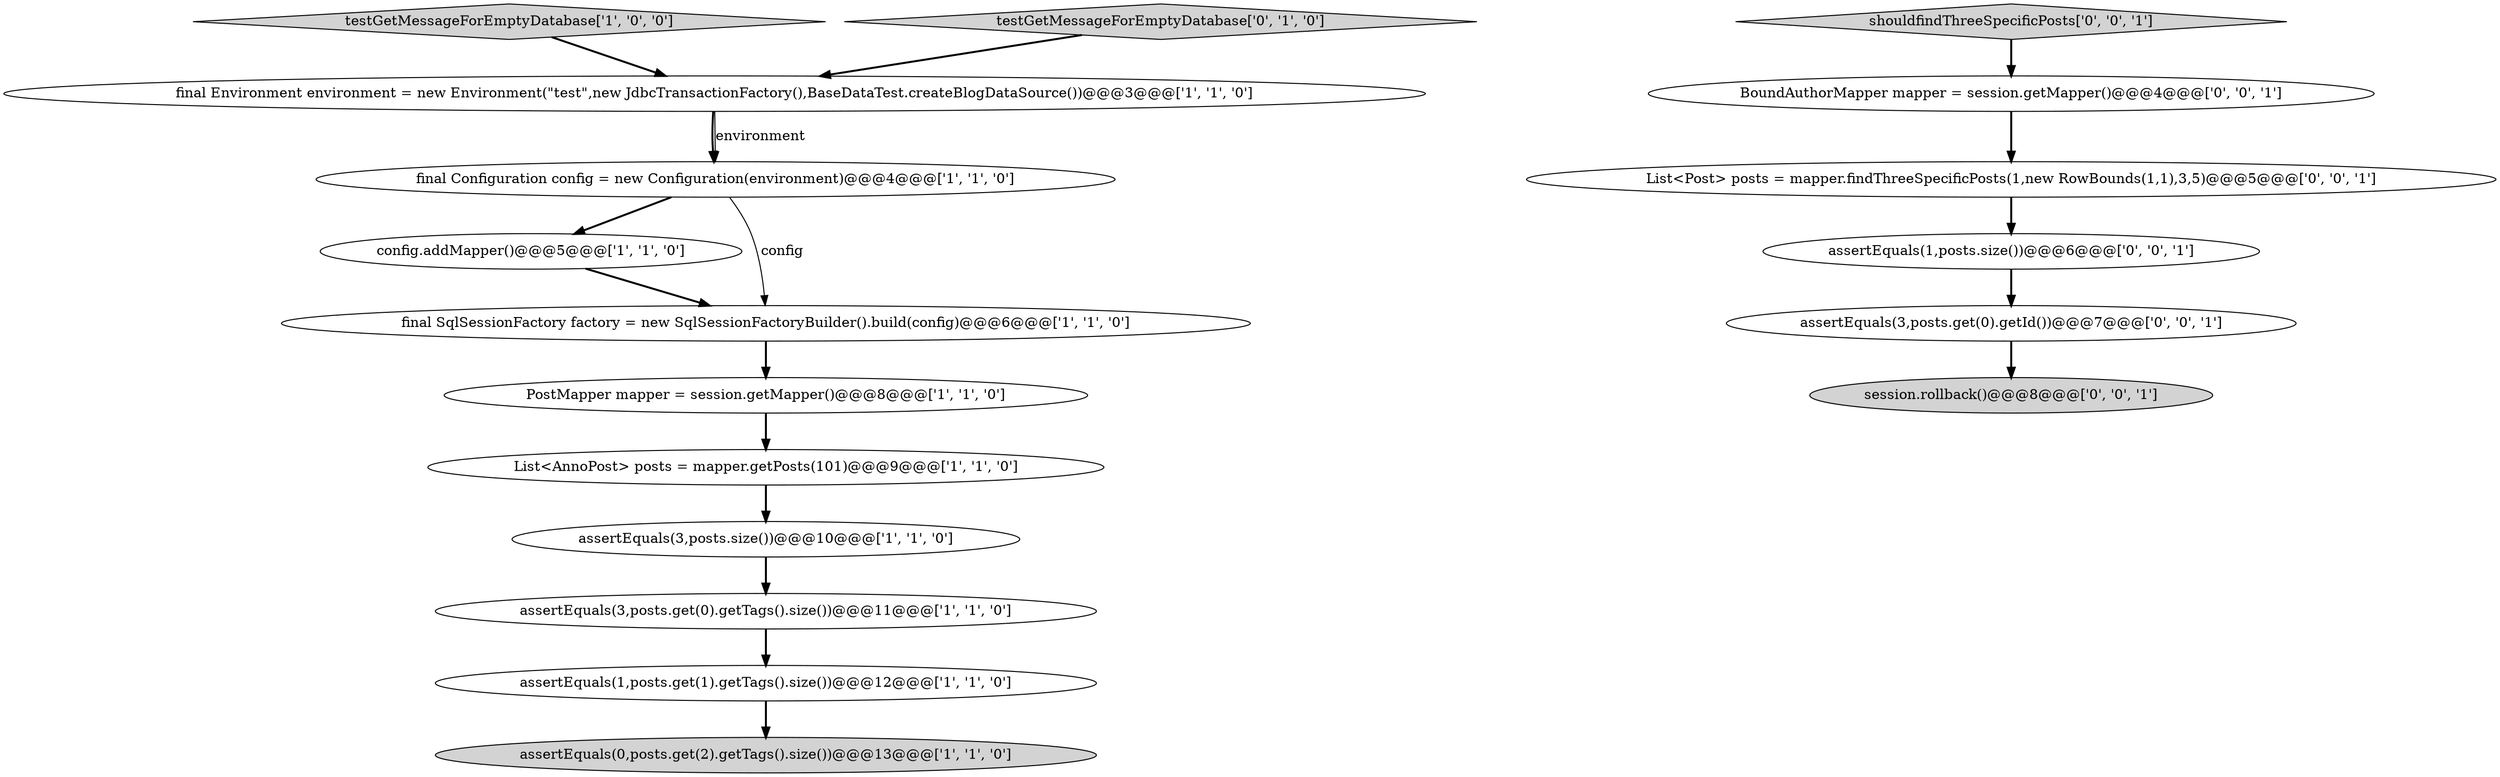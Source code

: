 digraph {
10 [style = filled, label = "assertEquals(1,posts.get(1).getTags().size())@@@12@@@['1', '1', '0']", fillcolor = white, shape = ellipse image = "AAA0AAABBB1BBB"];
4 [style = filled, label = "final Environment environment = new Environment(\"test\",new JdbcTransactionFactory(),BaseDataTest.createBlogDataSource())@@@3@@@['1', '1', '0']", fillcolor = white, shape = ellipse image = "AAA0AAABBB1BBB"];
0 [style = filled, label = "config.addMapper()@@@5@@@['1', '1', '0']", fillcolor = white, shape = ellipse image = "AAA0AAABBB1BBB"];
5 [style = filled, label = "final Configuration config = new Configuration(environment)@@@4@@@['1', '1', '0']", fillcolor = white, shape = ellipse image = "AAA0AAABBB1BBB"];
9 [style = filled, label = "testGetMessageForEmptyDatabase['1', '0', '0']", fillcolor = lightgray, shape = diamond image = "AAA0AAABBB1BBB"];
6 [style = filled, label = "assertEquals(3,posts.size())@@@10@@@['1', '1', '0']", fillcolor = white, shape = ellipse image = "AAA0AAABBB1BBB"];
16 [style = filled, label = "List<Post> posts = mapper.findThreeSpecificPosts(1,new RowBounds(1,1),3,5)@@@5@@@['0', '0', '1']", fillcolor = white, shape = ellipse image = "AAA0AAABBB3BBB"];
3 [style = filled, label = "assertEquals(0,posts.get(2).getTags().size())@@@13@@@['1', '1', '0']", fillcolor = lightgray, shape = ellipse image = "AAA0AAABBB1BBB"];
17 [style = filled, label = "assertEquals(1,posts.size())@@@6@@@['0', '0', '1']", fillcolor = white, shape = ellipse image = "AAA0AAABBB3BBB"];
11 [style = filled, label = "testGetMessageForEmptyDatabase['0', '1', '0']", fillcolor = lightgray, shape = diamond image = "AAA0AAABBB2BBB"];
2 [style = filled, label = "assertEquals(3,posts.get(0).getTags().size())@@@11@@@['1', '1', '0']", fillcolor = white, shape = ellipse image = "AAA0AAABBB1BBB"];
12 [style = filled, label = "BoundAuthorMapper mapper = session.getMapper()@@@4@@@['0', '0', '1']", fillcolor = white, shape = ellipse image = "AAA0AAABBB3BBB"];
14 [style = filled, label = "assertEquals(3,posts.get(0).getId())@@@7@@@['0', '0', '1']", fillcolor = white, shape = ellipse image = "AAA0AAABBB3BBB"];
15 [style = filled, label = "session.rollback()@@@8@@@['0', '0', '1']", fillcolor = lightgray, shape = ellipse image = "AAA0AAABBB3BBB"];
1 [style = filled, label = "List<AnnoPost> posts = mapper.getPosts(101)@@@9@@@['1', '1', '0']", fillcolor = white, shape = ellipse image = "AAA0AAABBB1BBB"];
7 [style = filled, label = "final SqlSessionFactory factory = new SqlSessionFactoryBuilder().build(config)@@@6@@@['1', '1', '0']", fillcolor = white, shape = ellipse image = "AAA0AAABBB1BBB"];
13 [style = filled, label = "shouldfindThreeSpecificPosts['0', '0', '1']", fillcolor = lightgray, shape = diamond image = "AAA0AAABBB3BBB"];
8 [style = filled, label = "PostMapper mapper = session.getMapper()@@@8@@@['1', '1', '0']", fillcolor = white, shape = ellipse image = "AAA0AAABBB1BBB"];
4->5 [style = bold, label=""];
5->7 [style = solid, label="config"];
8->1 [style = bold, label=""];
5->0 [style = bold, label=""];
10->3 [style = bold, label=""];
16->17 [style = bold, label=""];
11->4 [style = bold, label=""];
13->12 [style = bold, label=""];
7->8 [style = bold, label=""];
2->10 [style = bold, label=""];
17->14 [style = bold, label=""];
14->15 [style = bold, label=""];
9->4 [style = bold, label=""];
1->6 [style = bold, label=""];
6->2 [style = bold, label=""];
0->7 [style = bold, label=""];
12->16 [style = bold, label=""];
4->5 [style = solid, label="environment"];
}
